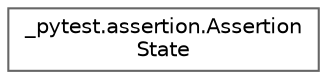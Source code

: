 digraph "Graphical Class Hierarchy"
{
 // LATEX_PDF_SIZE
  bgcolor="transparent";
  edge [fontname=Helvetica,fontsize=10,labelfontname=Helvetica,labelfontsize=10];
  node [fontname=Helvetica,fontsize=10,shape=box,height=0.2,width=0.4];
  rankdir="LR";
  Node0 [id="Node000000",label="_pytest.assertion.Assertion\lState",height=0.2,width=0.4,color="grey40", fillcolor="white", style="filled",URL="$class__pytest_1_1assertion_1_1_assertion_state.html",tooltip=" "];
}
